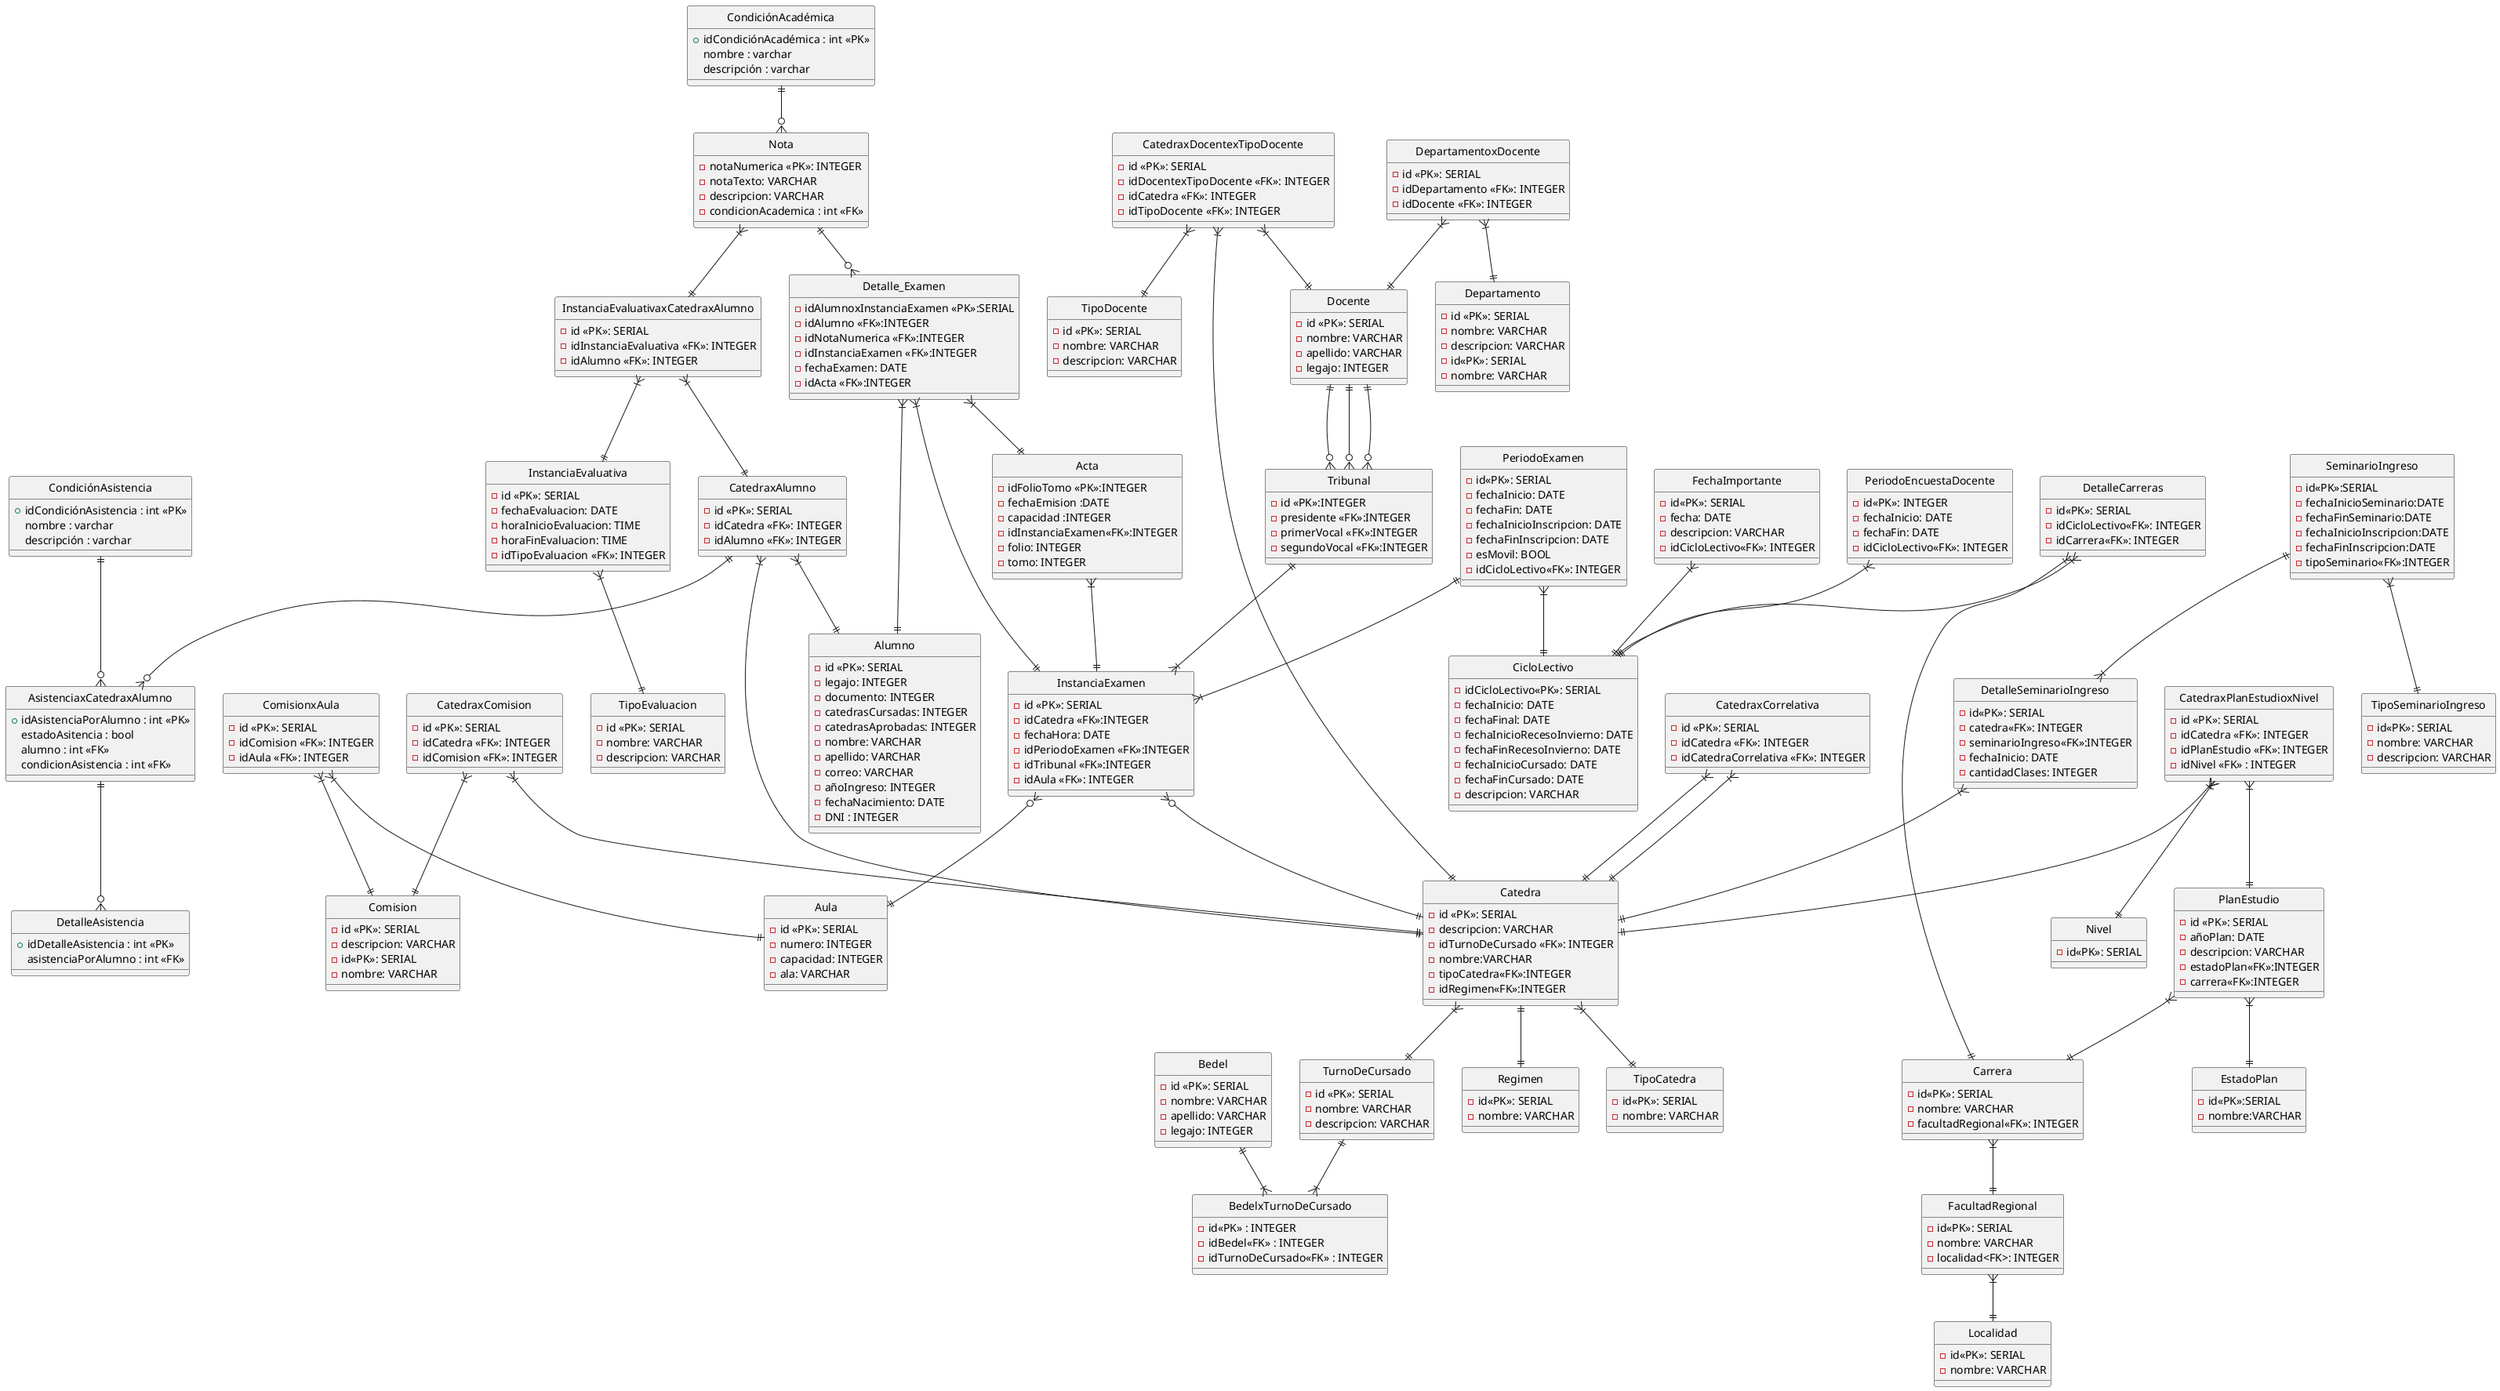 @startuml
hide circle
entity Alumno {
    - id <<PK>>: SERIAL
    - legajo: INTEGER
    - documento: INTEGER
    - catedrasCursadas: INTEGER
    - catedrasAprobadas: INTEGER
    - nombre: VARCHAR
    - apellido: VARCHAR
    - correo: VARCHAR
    - añoIngreso: INTEGER
    - fechaNacimiento: DATE
    - DNI : INTEGER
}

entity "CondiciónAcadémica" as CondicionAcademica {
  +idCondiciónAcadémica : int <<PK>>
  nombre : varchar
  descripción : varchar
}

entity Aula {
    - id <<PK>>: SERIAL
    - numero: INTEGER
    - capacidad: INTEGER
    - ala: VARCHAR
}

entity Catedra {
    - id <<PK>>: SERIAL
    - descripcion: VARCHAR
    - idTurnoDeCursado <<FK>>: INTEGER
}

entity Comision {
    - id <<PK>>: SERIAL
    - descripcion: VARCHAR
}

entity Departamento {
    - id <<PK>>: SERIAL
    - nombre: VARCHAR
    - descripcion: VARCHAR
}

entity Docente {
    - id <<PK>>: SERIAL
    - nombre: VARCHAR
    - apellido: VARCHAR
    - legajo: INTEGER
}

entity InstanciaEvaluativa {
    - id <<PK>>: SERIAL
    - fechaEvaluacion: DATE
    - horaInicioEvaluacion: TIME
    - horaFinEvaluacion: TIME
    - idTipoEvaluacion <<FK>>: INTEGER
}

entity PlanEstudio {
    -id <<PK>>: SERIAL
    -añoPlan: DATE
    -descripcion: VARCHAR
    -estadoPlan<<FK>>:INTEGER
    -carrera<<FK>>:INTEGER
}

entity TipoDocente {
    -id <<PK>>: SERIAL
    -nombre: VARCHAR
    -descripcion: VARCHAR
}

entity TipoEvaluacion {
    -id <<PK>>: SERIAL
    -nombre: VARCHAR
    -descripcion: VARCHAR
}

entity CatedraxAlumno {
    -id <<PK>>: SERIAL
    -idCatedra <<FK>>: INTEGER
    -idAlumno <<FK>>: INTEGER
}

entity CatedraxComision {
    -id <<PK>>: SERIAL
    -idCatedra <<FK>>: INTEGER
    -idComision <<FK>>: INTEGER
}

entity CatedraxCorrelativa {
    -id <<PK>>: SERIAL
    -idCatedra <<FK>>: INTEGER
    -idCatedraCorrelativa <<FK>>: INTEGER
}

entity CatedraxDocentexTipoDocente {
    -id <<PK>>: SERIAL
    -idDocentexTipoDocente <<FK>>: INTEGER
    -idCatedra <<FK>>: INTEGER
    -idTipoDocente <<FK>>: INTEGER
}

entity CatedraxPlanEstudioxNivel {
    -id <<PK>>: SERIAL
    -idCatedra <<FK>>: INTEGER
    -idPlanEstudio <<FK>>: INTEGER
    -idNivel <<FK>> : INTEGER
}

entity ComisionxAula {
    -id <<PK>>: SERIAL
    -idComision <<FK>>: INTEGER
    -idAula <<FK>>: INTEGER
}

entity DepartamentoxDocente {
    -id <<PK>>: SERIAL
    -idDepartamento <<FK>>: INTEGER
    -idDocente <<FK>>: INTEGER
}

entity InstanciaEvaluativaxCatedraxAlumno {
    -id <<PK>>: SERIAL
    -idInstanciaEvaluativa <<FK>>: INTEGER
    -idAlumno <<FK>>: INTEGER
}

entity TurnoDeCursado {
    -id <<PK>>: SERIAL
    -nombre: VARCHAR
    -descripcion: VARCHAR
}


'Asistencia
entity "CondiciónAsistencia" as CondicionAsistencia {
  +idCondiciónAsistencia : int <<PK>>
  nombre : varchar
  descripción : varchar
}

entity "AsistenciaxCatedraxAlumno" as AsistenciaxCatedraxAlumno {
  +idAsistenciaPorAlumno : int <<PK>>
  estadoAsitencia : bool
  alumno : int <<FK>>
  condicionAsistencia : int <<FK>>
}

entity "DetalleAsistencia" as DetalleAsistencia {
  +idDetalleAsistencia : int <<PK>>
  asistenciaPorAlumno : int <<FK>>
}

entity Bedel {
    - id <<PK>>: SERIAL
    - nombre: VARCHAR
    - apellido: VARCHAR
    - legajo: INTEGER
}


'Plan Academico

entity EstadoPlan{
    -id<<PK>>:SERIAL
    -nombre:VARCHAR
}

entity Catedra{
    -nombre:VARCHAR
    -tipoCatedra<<FK>>:INTEGER
    -idRegimen<<FK>>:INTEGER
}


entity Carrera{
    -id<<PK>>: SERIAL
    -nombre: VARCHAR
    -facultadRegional<<FK>>: INTEGER
}

entity Regimen {
    -id<<PK>>: SERIAL
    -nombre: VARCHAR
}

entity TipoCatedra {
    -id<<PK>>: SERIAL
    -nombre: VARCHAR
}

entity FacultadRegional {
    -id<<PK>>: SERIAL
    -nombre: VARCHAR
    -localidad<FK>: INTEGER
}

entity Localidad {
    -id<<PK>>: SERIAL
    -nombre: VARCHAR  
}


'Examenes
'---Definición de entidades ---
entity Nota {

    -notaNumerica <<PK>>: INTEGER
    -notaTexto: VARCHAR
    -descripcion: VARCHAR
    -condicionAcademica : int <<FK>>

}

entity Acta {
    -idFolioTomo <<PK>>:INTEGER
    -fechaEmision :DATE 
    -capacidad :INTEGER 
    -idInstanciaExamen<<FK>>:INTEGER
    -folio: INTEGER
    -tomo: INTEGER
}

entity Tribunal {
    -id <<PK>>:INTEGER
    '-- Esto ver diagrama de quienes modelan profesores, si no iría foreignKey(idProfesor)
    -presidente <<FK>>:INTEGER
    -primerVocal <<FK>>:INTEGER
    -segundoVocal <<FK>>:INTEGER
}

entity InstanciaExamen {
    -id <<PK>>: SERIAL
    '-- relacion con catedra --'
    -idCatedra <<FK>>:INTEGER
    -fechaHora: DATE
    -idPeriodoExamen <<FK>>:INTEGER
    -idTribunal <<FK>>:INTEGER
    -idAula <<FK>>: INTEGER
}

'incripto examen - detalle de examen
entity Detalle_Examen{
    -idAlumnoxInstanciaExamen <<PK>>:SERIAL
    '-- relación con alumno --'
    -idAlumno <<FK>>:INTEGER
    -idNotaNumerica <<FK>>:INTEGER
    -idInstanciaExamen <<FK>>:INTEGER
    -fechaExamen: DATE
    -idActa <<FK>>:INTEGER
}

'Seminario ingreso

entity SeminarioIngreso {
    - id<<PK>>:SERIAL
    - fechaInicioSeminario:DATE
    - fechaFinSeminario:DATE
    - fechaInicioInscripcion:DATE
    - fechaFinInscripcion:DATE
    - tipoSeminario<<FK>>:INTEGER
}

entity DetalleSeminarioIngreso {
    -id<<PK>>: SERIAL
    -catedra<<FK>>: INTEGER
    -seminarioIngreso<<FK>>:INTEGER
    -fechaInicio: DATE
    -cantidadClases: INTEGER
}

entity TipoSeminarioIngreso {
    -id<<PK>>: SERIAL
    -nombre: VARCHAR
    -descripcion: VARCHAR
}

'Ciclo lectivo

entity CicloLectivo {
    -idCicloLectivo<<PK>>: SERIAL 
    -fechaInicio: DATE
    -fechaFinal: DATE
    -fechaInicioRecesoInvierno: DATE
    -fechaFinRecesoInvierno: DATE
    -fechaInicioCursado: DATE
    -fechaFinCursado: DATE
    -descripcion: VARCHAR 
}

entity DetalleCarreras {
    -id<<PK>>: SERIAL 
    -idCicloLectivo<<FK>>: INTEGER 
    -idCarrera<<FK>>: INTEGER 
}

entity Nivel {
    -id<<PK>>: SERIAL 
}

entity Departamento {
    -id<<PK>>: SERIAL 
    -nombre: VARCHAR
}

entity Comision {
    -id<<PK>>: SERIAL 
    -nombre: VARCHAR
}

entity PeriodoExamen {
    -id<<PK>>: SERIAL 
    -fechaInicio: DATE
    -fechaFin: DATE
    -fechaInicioInscripcion: DATE
    -fechaFinInscripcion: DATE
    -esMovil: BOOL
    -idCicloLectivo<<FK>>: INTEGER 
}

entity FechaImportante {
    -id<<PK>>: SERIAL 
    -fecha: DATE
    -descripcion: VARCHAR
    -idCicloLectivo<<FK>>: INTEGER 
}  

entity PeriodoEncuestaDocente {
    - id<<PK>>: INTEGER 
    - fechaInicio: DATE
    - fechaFin: DATE
    - idCicloLectivo<<FK>>: INTEGER 
}

entity BedelxTurnoDeCursado{
    -id<<PK>> : INTEGER
    -idBedel<<FK>> : INTEGER
    -idTurnoDeCursado<<FK>> : INTEGER
}

PeriodoEncuestaDocente }|--||CicloLectivo

PeriodoExamen }|--||CicloLectivo

FechaImportante }|--||CicloLectivo

DetalleCarreras }|--||CicloLectivo
DetalleCarreras }|--||Carrera

PlanEstudio }|--||Carrera

Bedel||--|{ BedelxTurnoDeCursado

TurnoDeCursado||--|{ BedelxTurnoDeCursado

InstanciaEvaluativa }|--|| TipoEvaluacion

Catedra }|--|| TurnoDeCursado


CatedraxAlumno }|--|| Alumno
CatedraxAlumno }|--|| Catedra

CatedraxComision }|--|| Catedra
CatedraxComision }|--|| Comision

CatedraxCorrelativa }|--|| Catedra
CatedraxCorrelativa }|--|| Catedra

CatedraxDocentexTipoDocente }|--|| Catedra
CatedraxDocentexTipoDocente }|--|| Docente
CatedraxDocentexTipoDocente }|--|| TipoDocente

CatedraxPlanEstudioxNivel }|--|| Catedra
CatedraxPlanEstudioxNivel }|--|| PlanEstudio
CatedraxPlanEstudioxNivel }|--|| Nivel

ComisionxAula }|--|| Aula
ComisionxAula }|--|| Comision

DepartamentoxDocente }|--|| Departamento
DepartamentoxDocente }|--|| Docente

InstanciaEvaluativaxCatedraxAlumno }|--|| CatedraxAlumno
InstanciaEvaluativaxCatedraxAlumno }|--|| InstanciaEvaluativa

CondicionAcademica ||--o{ Nota

PlanEstudio }|--|| EstadoPlan

Catedra ||--|| Regimen
Catedra }|--|| TipoCatedra
Carrera }|--|| FacultadRegional

FacultadRegional }|--|| Localidad

Nota ||--o{ Detalle_Examen

Detalle_Examen }|--|| InstanciaExamen
Detalle_Examen }|--|| Acta

Tribunal ||--|{ InstanciaExamen

PeriodoExamen ||--|{ InstanciaExamen

Acta }|--||InstanciaExamen 

InstanciaExamen }o--|| Catedra

Docente ||--o{Tribunal
Docente ||--o{Tribunal
Docente ||--o{Tribunal

InstanciaExamen }o--|| Aula

Detalle_Examen }|--|| Alumno


SeminarioIngreso ||--|{ DetalleSeminarioIngreso
SeminarioIngreso }|--|| TipoSeminarioIngreso

DetalleSeminarioIngreso }|--|| Catedra

Nota }|--|| InstanciaEvaluativaxCatedraxAlumno

CatedraxAlumno ||--o{ AsistenciaxCatedraxAlumno
CondicionAsistencia ||--o{ AsistenciaxCatedraxAlumno
AsistenciaxCatedraxAlumno ||--o{ DetalleAsistencia
@enduml
